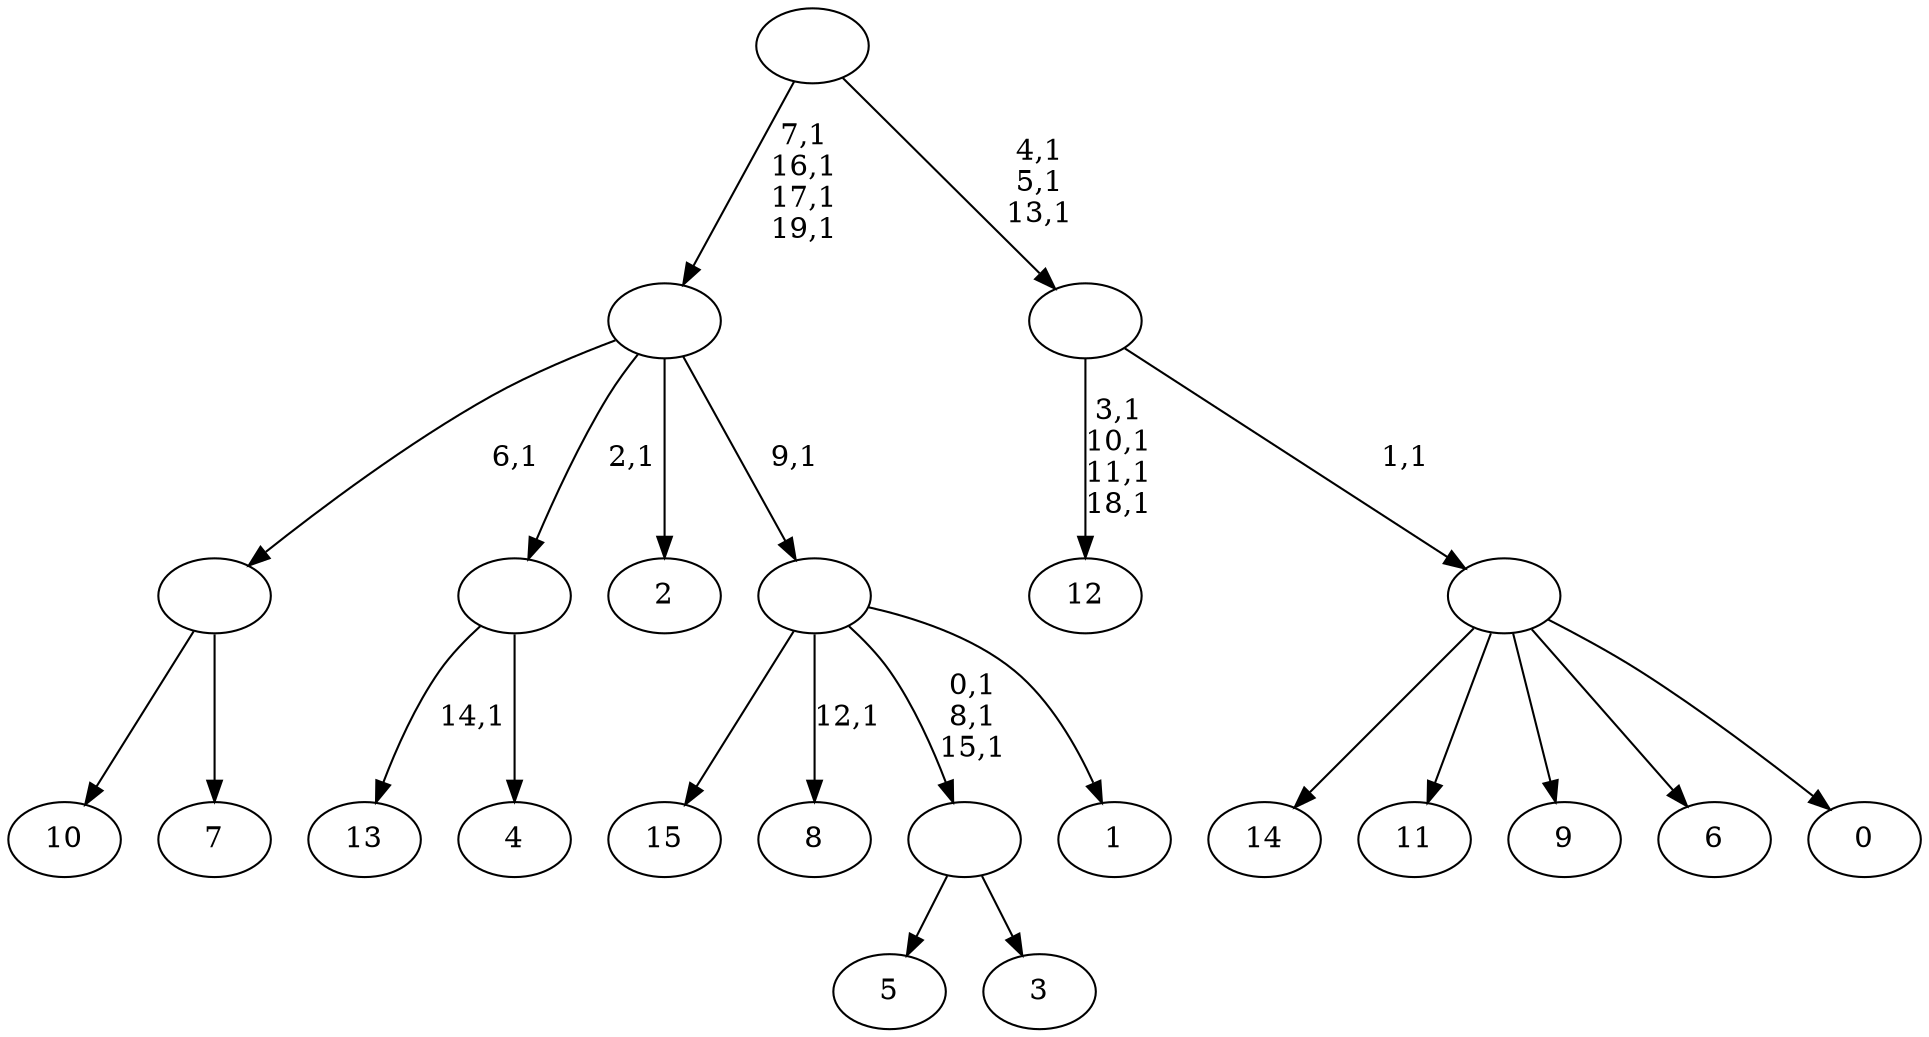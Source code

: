 digraph T {
	36 [label="15"]
	35 [label="14"]
	34 [label="13"]
	32 [label="12"]
	27 [label="11"]
	26 [label="10"]
	25 [label="9"]
	24 [label="8"]
	22 [label="7"]
	21 [label=""]
	20 [label="6"]
	19 [label="5"]
	18 [label="4"]
	17 [label=""]
	16 [label="3"]
	15 [label=""]
	12 [label="2"]
	11 [label="1"]
	10 [label=""]
	9 [label=""]
	5 [label="0"]
	4 [label=""]
	3 [label=""]
	0 [label=""]
	21 -> 26 [label=""]
	21 -> 22 [label=""]
	17 -> 34 [label="14,1"]
	17 -> 18 [label=""]
	15 -> 19 [label=""]
	15 -> 16 [label=""]
	10 -> 15 [label="0,1\n8,1\n15,1"]
	10 -> 24 [label="12,1"]
	10 -> 36 [label=""]
	10 -> 11 [label=""]
	9 -> 21 [label="6,1"]
	9 -> 17 [label="2,1"]
	9 -> 12 [label=""]
	9 -> 10 [label="9,1"]
	4 -> 35 [label=""]
	4 -> 27 [label=""]
	4 -> 25 [label=""]
	4 -> 20 [label=""]
	4 -> 5 [label=""]
	3 -> 32 [label="3,1\n10,1\n11,1\n18,1"]
	3 -> 4 [label="1,1"]
	0 -> 3 [label="4,1\n5,1\n13,1"]
	0 -> 9 [label="7,1\n16,1\n17,1\n19,1"]
}

